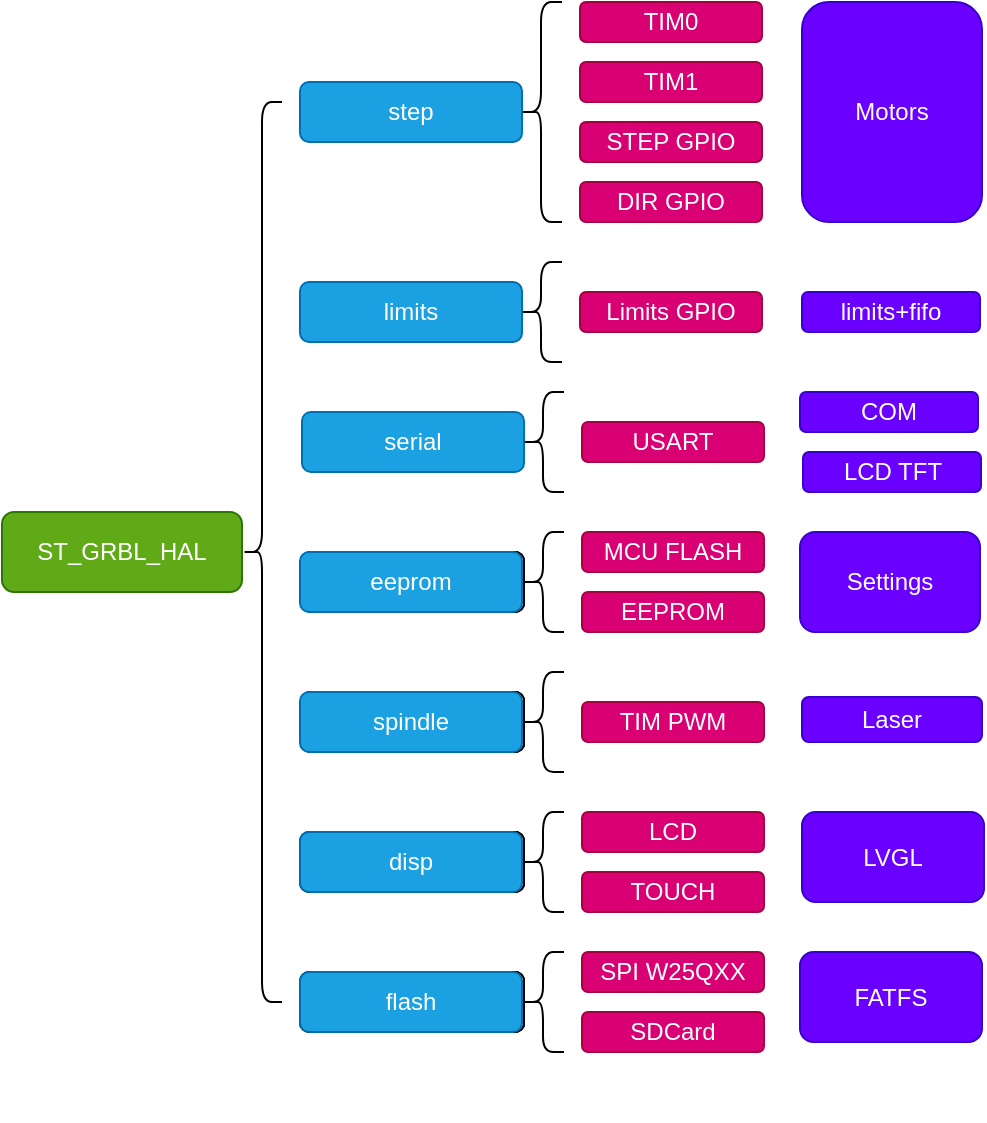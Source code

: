 <mxfile>
    <diagram id="nnVmaFYIqSaF1pwP1oCi" name="第 1 页">
        <mxGraphModel dx="1843" dy="1590" grid="0" gridSize="10" guides="1" tooltips="1" connect="1" arrows="1" fold="1" page="1" pageScale="1" pageWidth="827" pageHeight="1169" background="none" math="0" shadow="0">
            <root>
                <mxCell id="0"/>
                <mxCell id="1" parent="0"/>
                <mxCell id="2" value="ST_GRBL_HAL" style="rounded=1;whiteSpace=wrap;html=1;fillColor=#60a917;strokeColor=#2D7600;fontColor=#ffffff;" parent="1" vertex="1">
                    <mxGeometry x="155" y="572" width="120" height="40" as="geometry"/>
                </mxCell>
                <mxCell id="3" value="step" style="rounded=1;whiteSpace=wrap;html=1;fillColor=#1ba1e2;strokeColor=#006EAF;fontColor=#ffffff;" parent="1" vertex="1">
                    <mxGeometry x="304" y="357" width="111" height="30" as="geometry"/>
                </mxCell>
                <mxCell id="4" value="limits" style="rounded=1;whiteSpace=wrap;html=1;fillColor=#1ba1e2;strokeColor=#006EAF;fontColor=#ffffff;" parent="1" vertex="1">
                    <mxGeometry x="304" y="457" width="111" height="30" as="geometry"/>
                </mxCell>
                <mxCell id="5" value="serial" style="rounded=1;whiteSpace=wrap;html=1;fillColor=#1ba1e2;strokeColor=#006EAF;fontColor=#ffffff;" parent="1" vertex="1">
                    <mxGeometry x="305" y="522" width="111" height="30" as="geometry"/>
                </mxCell>
                <mxCell id="6" value="eeprom" style="rounded=1;whiteSpace=wrap;html=1;" parent="1" vertex="1">
                    <mxGeometry x="305" y="592" width="111" height="30" as="geometry"/>
                </mxCell>
                <mxCell id="7" value="spindle" style="rounded=1;whiteSpace=wrap;html=1;" parent="1" vertex="1">
                    <mxGeometry x="305" y="662" width="111" height="30" as="geometry"/>
                </mxCell>
                <mxCell id="18" value="" style="shape=curlyBracket;whiteSpace=wrap;html=1;rounded=1;size=0.5;" parent="1" vertex="1">
                    <mxGeometry x="414" y="317" width="21" height="110" as="geometry"/>
                </mxCell>
                <mxCell id="20" value="TIM0" style="rounded=1;whiteSpace=wrap;html=1;fillColor=#d80073;strokeColor=#A50040;fontColor=#ffffff;" parent="1" vertex="1">
                    <mxGeometry x="444" y="317" width="91" height="20" as="geometry"/>
                </mxCell>
                <mxCell id="21" value="TIM1" style="rounded=1;whiteSpace=wrap;html=1;fillColor=#d80073;strokeColor=#A50040;fontColor=#ffffff;" parent="1" vertex="1">
                    <mxGeometry x="444" y="347" width="91" height="20" as="geometry"/>
                </mxCell>
                <mxCell id="22" value="STEP GPIO" style="rounded=1;whiteSpace=wrap;html=1;fillColor=#d80073;strokeColor=#A50040;fontColor=#ffffff;" parent="1" vertex="1">
                    <mxGeometry x="444" y="377" width="91" height="20" as="geometry"/>
                </mxCell>
                <mxCell id="23" value="DIR GPIO" style="rounded=1;whiteSpace=wrap;html=1;fillColor=#d80073;strokeColor=#A50040;fontColor=#ffffff;" parent="1" vertex="1">
                    <mxGeometry x="444" y="407" width="91" height="20" as="geometry"/>
                </mxCell>
                <mxCell id="24" value="" style="shape=curlyBracket;whiteSpace=wrap;html=1;rounded=1;size=0.5;" parent="1" vertex="1">
                    <mxGeometry x="414" y="447" width="21" height="50" as="geometry"/>
                </mxCell>
                <mxCell id="25" value="Limits GPIO" style="rounded=1;whiteSpace=wrap;html=1;fillColor=#d80073;strokeColor=#A50040;fontColor=#ffffff;" parent="1" vertex="1">
                    <mxGeometry x="444" y="462" width="91" height="20" as="geometry"/>
                </mxCell>
                <mxCell id="26" value="" style="shape=curlyBracket;whiteSpace=wrap;html=1;rounded=1;size=0.5;" parent="1" vertex="1">
                    <mxGeometry x="415" y="512" width="21" height="50" as="geometry"/>
                </mxCell>
                <mxCell id="27" value="USART" style="rounded=1;whiteSpace=wrap;html=1;fillColor=#d80073;strokeColor=#A50040;fontColor=#ffffff;" parent="1" vertex="1">
                    <mxGeometry x="445" y="527" width="91" height="20" as="geometry"/>
                </mxCell>
                <mxCell id="28" value="" style="shape=curlyBracket;whiteSpace=wrap;html=1;rounded=1;size=0.5;" parent="1" vertex="1">
                    <mxGeometry x="415" y="582" width="21" height="50" as="geometry"/>
                </mxCell>
                <mxCell id="29" value="MCU FLASH" style="rounded=1;whiteSpace=wrap;html=1;fillColor=#d80073;strokeColor=#A50040;fontColor=#ffffff;" parent="1" vertex="1">
                    <mxGeometry x="445" y="582" width="91" height="20" as="geometry"/>
                </mxCell>
                <mxCell id="30" value="EEPROM" style="rounded=1;whiteSpace=wrap;html=1;fillColor=#d80073;strokeColor=#A50040;fontColor=#ffffff;" parent="1" vertex="1">
                    <mxGeometry x="445" y="612" width="91" height="20" as="geometry"/>
                </mxCell>
                <mxCell id="31" value="" style="shape=curlyBracket;whiteSpace=wrap;html=1;rounded=1;size=0.5;" parent="1" vertex="1">
                    <mxGeometry x="415" y="652" width="21" height="50" as="geometry"/>
                </mxCell>
                <mxCell id="32" value="TIM PWM" style="rounded=1;whiteSpace=wrap;html=1;fillColor=#d80073;strokeColor=#A50040;fontColor=#ffffff;" parent="1" vertex="1">
                    <mxGeometry x="445" y="667" width="91" height="20" as="geometry"/>
                </mxCell>
                <mxCell id="33" value="" style="shape=curlyBracket;whiteSpace=wrap;html=1;rounded=1;size=0.5;" parent="1" vertex="1">
                    <mxGeometry x="275" y="367" width="20" height="450" as="geometry"/>
                </mxCell>
                <mxCell id="35" value="&lt;br&gt;&lt;br&gt;&lt;br&gt;&lt;br&gt;&lt;br&gt;&lt;br&gt;&lt;br&gt;&lt;br&gt;&lt;br&gt;&lt;br&gt;&lt;br&gt;&lt;br&gt;&lt;br&gt;&lt;br&gt;&lt;br&gt;&lt;br&gt;&lt;br&gt;&lt;br&gt;" style="rounded=1;whiteSpace=wrap;html=1;" parent="1" vertex="1">
                    <mxGeometry x="304" y="732" width="111" height="30" as="geometry"/>
                </mxCell>
                <mxCell id="36" value="" style="shape=curlyBracket;whiteSpace=wrap;html=1;rounded=1;size=0.5;" parent="1" vertex="1">
                    <mxGeometry x="415" y="722" width="21" height="50" as="geometry"/>
                </mxCell>
                <mxCell id="37" value="LCD" style="rounded=1;whiteSpace=wrap;html=1;fillColor=#d80073;strokeColor=#A50040;fontColor=#ffffff;" parent="1" vertex="1">
                    <mxGeometry x="445" y="722" width="91" height="20" as="geometry"/>
                </mxCell>
                <mxCell id="38" value="TOUCH" style="rounded=1;whiteSpace=wrap;html=1;fillColor=#d80073;strokeColor=#A50040;fontColor=#ffffff;" parent="1" vertex="1">
                    <mxGeometry x="445" y="752" width="91" height="20" as="geometry"/>
                </mxCell>
                <mxCell id="39" value="flash" style="rounded=1;whiteSpace=wrap;html=1;" parent="1" vertex="1">
                    <mxGeometry x="304" y="802" width="111" height="30" as="geometry"/>
                </mxCell>
                <mxCell id="40" value="SPI W25QXX" style="rounded=1;whiteSpace=wrap;html=1;fillColor=#d80073;strokeColor=#A50040;fontColor=#ffffff;" parent="1" vertex="1">
                    <mxGeometry x="445" y="792" width="91" height="20" as="geometry"/>
                </mxCell>
                <mxCell id="41" value="" style="shape=curlyBracket;whiteSpace=wrap;html=1;rounded=1;size=0.5;" parent="1" vertex="1">
                    <mxGeometry x="415" y="792" width="21" height="50" as="geometry"/>
                </mxCell>
                <mxCell id="42" value="flash" style="rounded=1;whiteSpace=wrap;html=1;" parent="1" vertex="1">
                    <mxGeometry x="305" y="802" width="111" height="30" as="geometry"/>
                </mxCell>
                <mxCell id="43" value="disp" style="rounded=1;whiteSpace=wrap;html=1;" parent="1" vertex="1">
                    <mxGeometry x="305" y="732" width="111" height="30" as="geometry"/>
                </mxCell>
                <mxCell id="44" value="flash" style="rounded=1;whiteSpace=wrap;html=1;" parent="1" vertex="1">
                    <mxGeometry x="305" y="802" width="111" height="30" as="geometry"/>
                </mxCell>
                <mxCell id="45" value="disp" style="rounded=1;whiteSpace=wrap;html=1;" parent="1" vertex="1">
                    <mxGeometry x="305" y="732" width="111" height="30" as="geometry"/>
                </mxCell>
                <mxCell id="46" value="spindle" style="rounded=1;whiteSpace=wrap;html=1;" parent="1" vertex="1">
                    <mxGeometry x="305" y="662" width="111" height="30" as="geometry"/>
                </mxCell>
                <mxCell id="47" value="spindle" style="rounded=1;whiteSpace=wrap;html=1;" parent="1" vertex="1">
                    <mxGeometry x="305" y="662" width="111" height="30" as="geometry"/>
                </mxCell>
                <mxCell id="48" value="disp" style="rounded=1;whiteSpace=wrap;html=1;" parent="1" vertex="1">
                    <mxGeometry x="305" y="732" width="111" height="30" as="geometry"/>
                </mxCell>
                <mxCell id="49" value="flash" style="rounded=1;whiteSpace=wrap;html=1;" parent="1" vertex="1">
                    <mxGeometry x="305" y="802" width="111" height="30" as="geometry"/>
                </mxCell>
                <mxCell id="50" value="eeprom" style="rounded=1;whiteSpace=wrap;html=1;" parent="1" vertex="1">
                    <mxGeometry x="305" y="592" width="111" height="30" as="geometry"/>
                </mxCell>
                <mxCell id="51" value="spindle" style="rounded=1;whiteSpace=wrap;html=1;" parent="1" vertex="1">
                    <mxGeometry x="305" y="662" width="111" height="30" as="geometry"/>
                </mxCell>
                <mxCell id="52" value="disp" style="rounded=1;whiteSpace=wrap;html=1;" parent="1" vertex="1">
                    <mxGeometry x="305" y="732" width="111" height="30" as="geometry"/>
                </mxCell>
                <mxCell id="53" value="flash" style="rounded=1;whiteSpace=wrap;html=1;" parent="1" vertex="1">
                    <mxGeometry x="305" y="802" width="111" height="30" as="geometry"/>
                </mxCell>
                <mxCell id="54" value="eeprom" style="rounded=1;whiteSpace=wrap;html=1;" parent="1" vertex="1">
                    <mxGeometry x="305" y="592" width="111" height="30" as="geometry"/>
                </mxCell>
                <mxCell id="55" value="spindle" style="rounded=1;whiteSpace=wrap;html=1;fillColor=#1ba1e2;strokeColor=#006EAF;fontColor=#ffffff;" parent="1" vertex="1">
                    <mxGeometry x="304" y="662" width="111" height="30" as="geometry"/>
                </mxCell>
                <mxCell id="56" value="disp" style="rounded=1;whiteSpace=wrap;html=1;fillColor=#1ba1e2;strokeColor=#006EAF;fontColor=#ffffff;" parent="1" vertex="1">
                    <mxGeometry x="304" y="732" width="111" height="30" as="geometry"/>
                </mxCell>
                <mxCell id="57" value="flash" style="rounded=1;whiteSpace=wrap;html=1;fillColor=#1ba1e2;strokeColor=#006EAF;fontColor=#ffffff;" parent="1" vertex="1">
                    <mxGeometry x="304" y="802" width="111" height="30" as="geometry"/>
                </mxCell>
                <mxCell id="58" value="eeprom" style="rounded=1;whiteSpace=wrap;html=1;fillColor=#1ba1e2;strokeColor=#006EAF;fontColor=#ffffff;" parent="1" vertex="1">
                    <mxGeometry x="304" y="592" width="111" height="30" as="geometry"/>
                </mxCell>
                <mxCell id="59" value="FATFS" style="rounded=1;whiteSpace=wrap;html=1;fillColor=#6a00ff;strokeColor=#3700CC;fontColor=#ffffff;" parent="1" vertex="1">
                    <mxGeometry x="554" y="792" width="91" height="45" as="geometry"/>
                </mxCell>
                <mxCell id="60" value="LVGL" style="rounded=1;whiteSpace=wrap;html=1;fillColor=#6a00ff;strokeColor=#3700CC;fontColor=#ffffff;" parent="1" vertex="1">
                    <mxGeometry x="555" y="722" width="91" height="45" as="geometry"/>
                </mxCell>
                <mxCell id="61" value="Laser" style="rounded=1;whiteSpace=wrap;html=1;fillColor=#6a00ff;strokeColor=#3700CC;fontColor=#ffffff;" parent="1" vertex="1">
                    <mxGeometry x="555" y="664.5" width="90" height="22.5" as="geometry"/>
                </mxCell>
                <mxCell id="62" value="Settings" style="rounded=1;whiteSpace=wrap;html=1;fillColor=#6a00ff;strokeColor=#3700CC;fontColor=#ffffff;" parent="1" vertex="1">
                    <mxGeometry x="554" y="582" width="90" height="50" as="geometry"/>
                </mxCell>
                <mxCell id="63" value="COM" style="rounded=1;whiteSpace=wrap;html=1;fillColor=#6a00ff;strokeColor=#3700CC;fontColor=#ffffff;" parent="1" vertex="1">
                    <mxGeometry x="554" y="512" width="89" height="20" as="geometry"/>
                </mxCell>
                <mxCell id="64" value="limits+fifo" style="rounded=1;whiteSpace=wrap;html=1;fillColor=#6a00ff;strokeColor=#3700CC;fontColor=#ffffff;" parent="1" vertex="1">
                    <mxGeometry x="555" y="462" width="89" height="20" as="geometry"/>
                </mxCell>
                <mxCell id="65" value="Motors" style="rounded=1;whiteSpace=wrap;html=1;fillColor=#6a00ff;strokeColor=#3700CC;fontColor=#ffffff;" parent="1" vertex="1">
                    <mxGeometry x="555" y="317" width="90" height="110" as="geometry"/>
                </mxCell>
                <mxCell id="67" value="SDCard" style="rounded=1;whiteSpace=wrap;html=1;fillColor=#d80073;strokeColor=#A50040;fontColor=#ffffff;" parent="1" vertex="1">
                    <mxGeometry x="445" y="822" width="91" height="20" as="geometry"/>
                </mxCell>
                <mxCell id="69" value="LCD TFT" style="rounded=1;whiteSpace=wrap;html=1;fillColor=#6a00ff;strokeColor=#3700CC;fontColor=#ffffff;" vertex="1" parent="1">
                    <mxGeometry x="555.5" y="542" width="89" height="20" as="geometry"/>
                </mxCell>
            </root>
        </mxGraphModel>
    </diagram>
</mxfile>